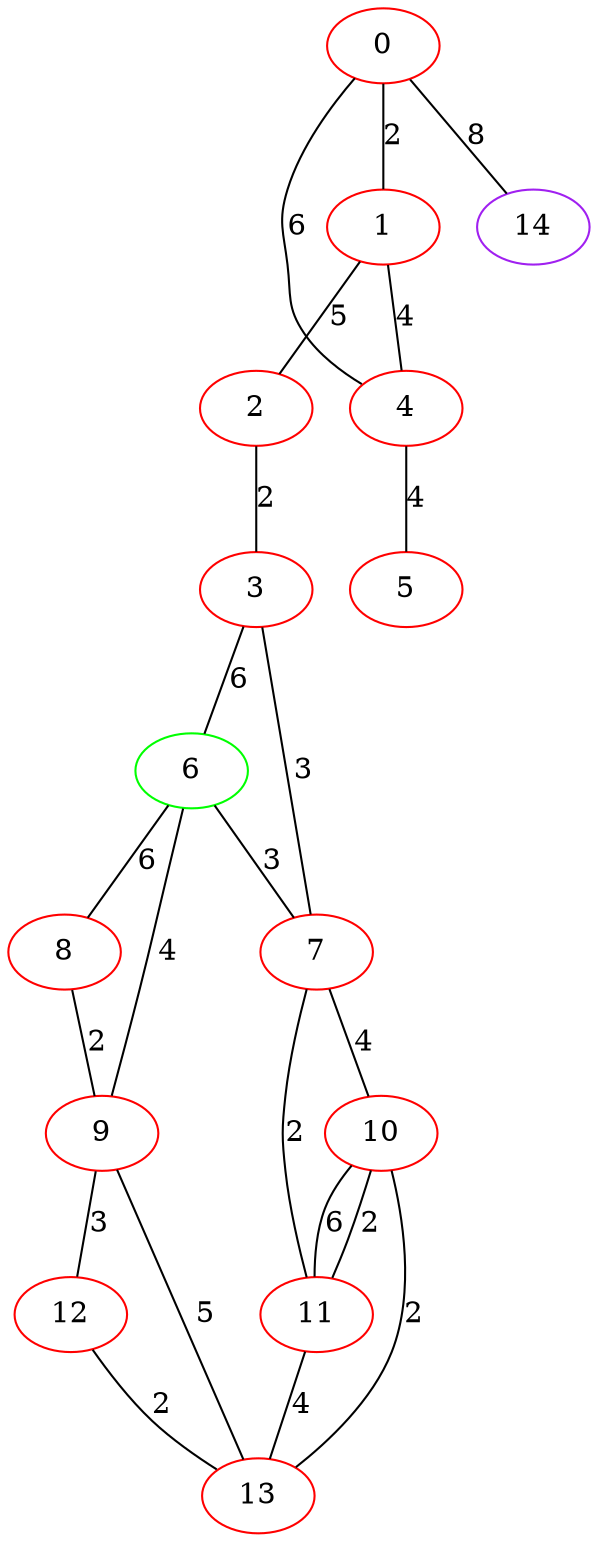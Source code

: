 graph "" {
0 [color=red, weight=1];
1 [color=red, weight=1];
2 [color=red, weight=1];
3 [color=red, weight=1];
4 [color=red, weight=1];
5 [color=red, weight=1];
6 [color=green, weight=2];
7 [color=red, weight=1];
8 [color=red, weight=1];
9 [color=red, weight=1];
10 [color=red, weight=1];
11 [color=red, weight=1];
12 [color=red, weight=1];
13 [color=red, weight=1];
14 [color=purple, weight=4];
0 -- 1  [key=0, label=2];
0 -- 4  [key=0, label=6];
0 -- 14  [key=0, label=8];
1 -- 2  [key=0, label=5];
1 -- 4  [key=0, label=4];
2 -- 3  [key=0, label=2];
3 -- 6  [key=0, label=6];
3 -- 7  [key=0, label=3];
4 -- 5  [key=0, label=4];
6 -- 8  [key=0, label=6];
6 -- 9  [key=0, label=4];
6 -- 7  [key=0, label=3];
7 -- 11  [key=0, label=2];
7 -- 10  [key=0, label=4];
8 -- 9  [key=0, label=2];
9 -- 12  [key=0, label=3];
9 -- 13  [key=0, label=5];
10 -- 11  [key=0, label=2];
10 -- 11  [key=1, label=6];
10 -- 13  [key=0, label=2];
11 -- 13  [key=0, label=4];
12 -- 13  [key=0, label=2];
}
